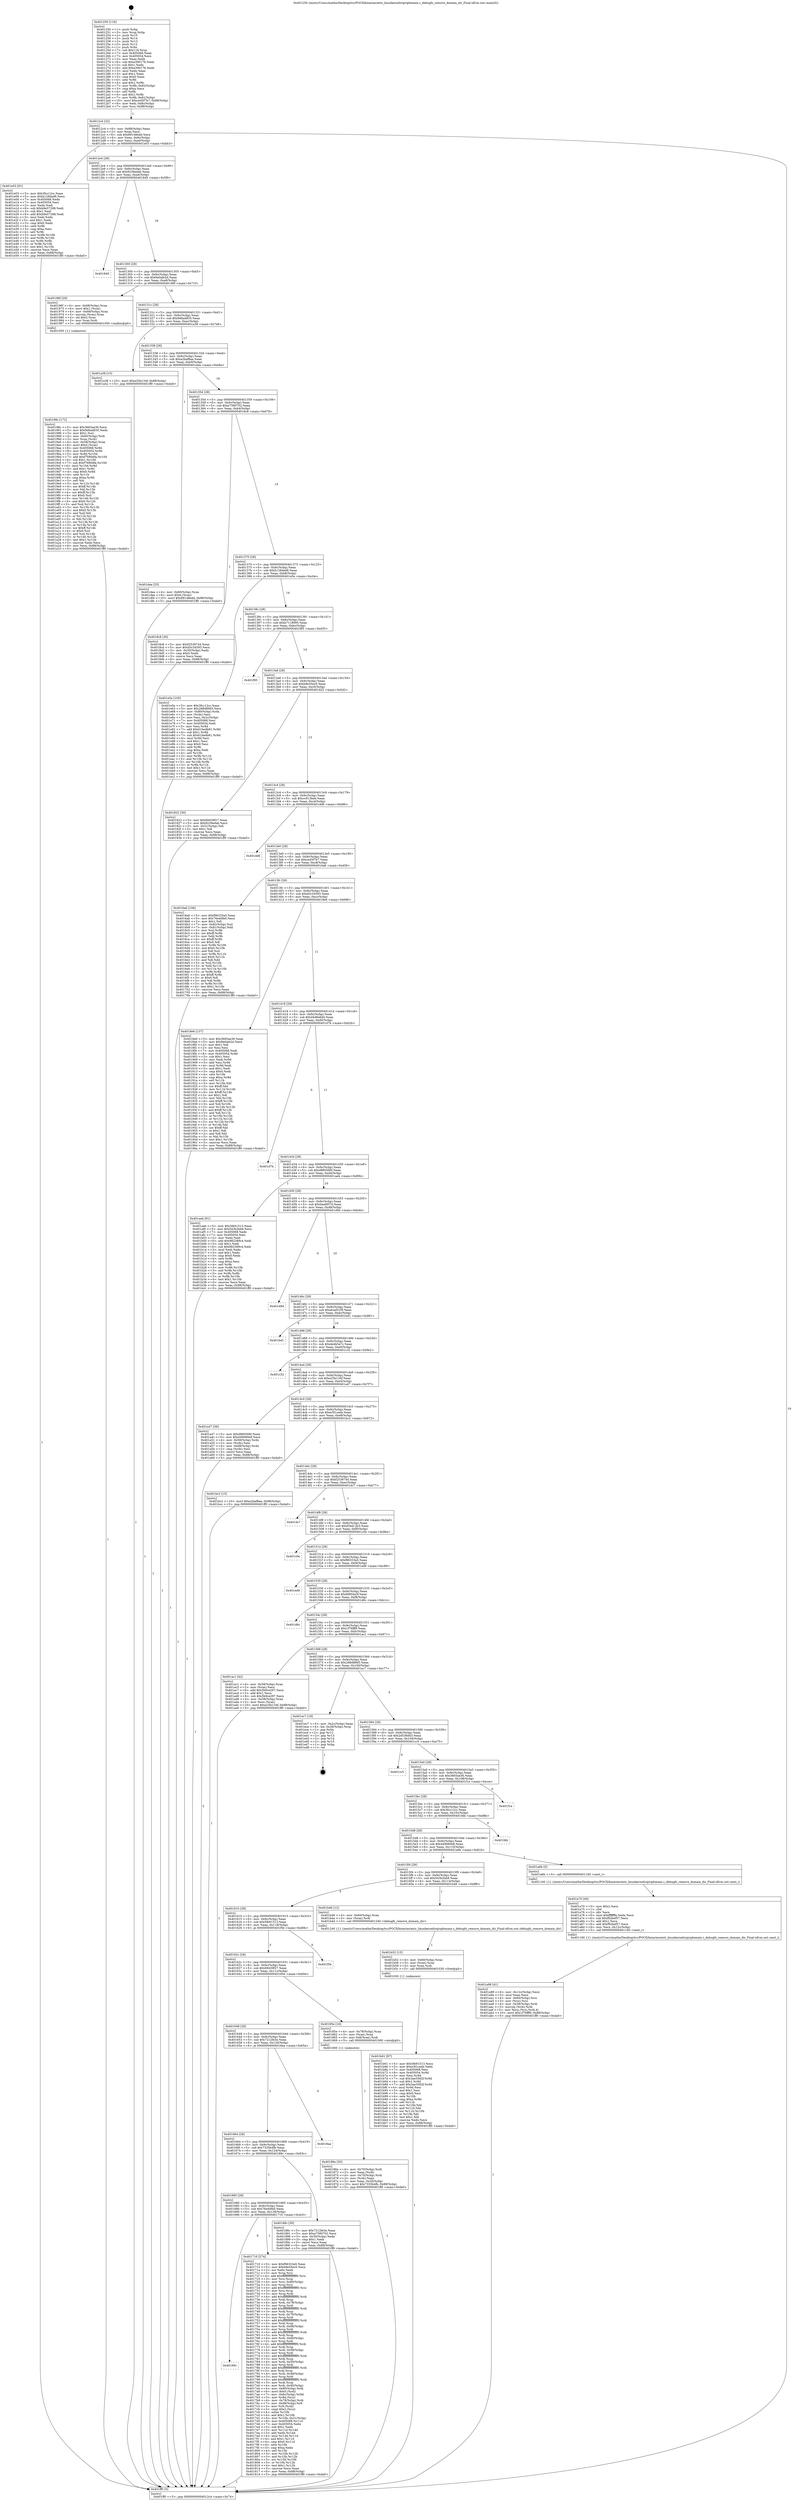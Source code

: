digraph "0x401250" {
  label = "0x401250 (/mnt/c/Users/mathe/Desktop/tcc/POCII/binaries/extr_linuxkernelirqirqdomain.c_debugfs_remove_domain_dir_Final-ollvm.out::main(0))"
  labelloc = "t"
  node[shape=record]

  Entry [label="",width=0.3,height=0.3,shape=circle,fillcolor=black,style=filled]
  "0x4012c4" [label="{
     0x4012c4 [32]\l
     | [instrs]\l
     &nbsp;&nbsp;0x4012c4 \<+6\>: mov -0x88(%rbp),%eax\l
     &nbsp;&nbsp;0x4012ca \<+2\>: mov %eax,%ecx\l
     &nbsp;&nbsp;0x4012cc \<+6\>: sub $0x89148edd,%ecx\l
     &nbsp;&nbsp;0x4012d2 \<+6\>: mov %eax,-0x9c(%rbp)\l
     &nbsp;&nbsp;0x4012d8 \<+6\>: mov %ecx,-0xa0(%rbp)\l
     &nbsp;&nbsp;0x4012de \<+6\>: je 0000000000401e03 \<main+0xbb3\>\l
  }"]
  "0x401e03" [label="{
     0x401e03 [91]\l
     | [instrs]\l
     &nbsp;&nbsp;0x401e03 \<+5\>: mov $0x3fcc12cc,%eax\l
     &nbsp;&nbsp;0x401e08 \<+5\>: mov $0xb128dad6,%ecx\l
     &nbsp;&nbsp;0x401e0d \<+7\>: mov 0x405068,%edx\l
     &nbsp;&nbsp;0x401e14 \<+7\>: mov 0x405054,%esi\l
     &nbsp;&nbsp;0x401e1b \<+2\>: mov %edx,%edi\l
     &nbsp;&nbsp;0x401e1d \<+6\>: sub $0xb9e57288,%edi\l
     &nbsp;&nbsp;0x401e23 \<+3\>: sub $0x1,%edi\l
     &nbsp;&nbsp;0x401e26 \<+6\>: add $0xb9e57288,%edi\l
     &nbsp;&nbsp;0x401e2c \<+3\>: imul %edi,%edx\l
     &nbsp;&nbsp;0x401e2f \<+3\>: and $0x1,%edx\l
     &nbsp;&nbsp;0x401e32 \<+3\>: cmp $0x0,%edx\l
     &nbsp;&nbsp;0x401e35 \<+4\>: sete %r8b\l
     &nbsp;&nbsp;0x401e39 \<+3\>: cmp $0xa,%esi\l
     &nbsp;&nbsp;0x401e3c \<+4\>: setl %r9b\l
     &nbsp;&nbsp;0x401e40 \<+3\>: mov %r8b,%r10b\l
     &nbsp;&nbsp;0x401e43 \<+3\>: and %r9b,%r10b\l
     &nbsp;&nbsp;0x401e46 \<+3\>: xor %r9b,%r8b\l
     &nbsp;&nbsp;0x401e49 \<+3\>: or %r8b,%r10b\l
     &nbsp;&nbsp;0x401e4c \<+4\>: test $0x1,%r10b\l
     &nbsp;&nbsp;0x401e50 \<+3\>: cmovne %ecx,%eax\l
     &nbsp;&nbsp;0x401e53 \<+6\>: mov %eax,-0x88(%rbp)\l
     &nbsp;&nbsp;0x401e59 \<+5\>: jmp 0000000000401ff0 \<main+0xda0\>\l
  }"]
  "0x4012e4" [label="{
     0x4012e4 [28]\l
     | [instrs]\l
     &nbsp;&nbsp;0x4012e4 \<+5\>: jmp 00000000004012e9 \<main+0x99\>\l
     &nbsp;&nbsp;0x4012e9 \<+6\>: mov -0x9c(%rbp),%eax\l
     &nbsp;&nbsp;0x4012ef \<+5\>: sub $0x9239edab,%eax\l
     &nbsp;&nbsp;0x4012f4 \<+6\>: mov %eax,-0xa4(%rbp)\l
     &nbsp;&nbsp;0x4012fa \<+6\>: je 0000000000401840 \<main+0x5f0\>\l
  }"]
  Exit [label="",width=0.3,height=0.3,shape=circle,fillcolor=black,style=filled,peripheries=2]
  "0x401840" [label="{
     0x401840\l
  }", style=dashed]
  "0x401300" [label="{
     0x401300 [28]\l
     | [instrs]\l
     &nbsp;&nbsp;0x401300 \<+5\>: jmp 0000000000401305 \<main+0xb5\>\l
     &nbsp;&nbsp;0x401305 \<+6\>: mov -0x9c(%rbp),%eax\l
     &nbsp;&nbsp;0x40130b \<+5\>: sub $0x9a0afe2d,%eax\l
     &nbsp;&nbsp;0x401310 \<+6\>: mov %eax,-0xa8(%rbp)\l
     &nbsp;&nbsp;0x401316 \<+6\>: je 000000000040196f \<main+0x71f\>\l
  }"]
  "0x401b61" [label="{
     0x401b61 [97]\l
     | [instrs]\l
     &nbsp;&nbsp;0x401b61 \<+5\>: mov $0x5fe91513,%ecx\l
     &nbsp;&nbsp;0x401b66 \<+5\>: mov $0xe3f1ceeb,%edx\l
     &nbsp;&nbsp;0x401b6b \<+7\>: mov 0x405068,%esi\l
     &nbsp;&nbsp;0x401b72 \<+8\>: mov 0x405054,%r8d\l
     &nbsp;&nbsp;0x401b7a \<+3\>: mov %esi,%r9d\l
     &nbsp;&nbsp;0x401b7d \<+7\>: sub $0x3ae3582f,%r9d\l
     &nbsp;&nbsp;0x401b84 \<+4\>: sub $0x1,%r9d\l
     &nbsp;&nbsp;0x401b88 \<+7\>: add $0x3ae3582f,%r9d\l
     &nbsp;&nbsp;0x401b8f \<+4\>: imul %r9d,%esi\l
     &nbsp;&nbsp;0x401b93 \<+3\>: and $0x1,%esi\l
     &nbsp;&nbsp;0x401b96 \<+3\>: cmp $0x0,%esi\l
     &nbsp;&nbsp;0x401b99 \<+4\>: sete %r10b\l
     &nbsp;&nbsp;0x401b9d \<+4\>: cmp $0xa,%r8d\l
     &nbsp;&nbsp;0x401ba1 \<+4\>: setl %r11b\l
     &nbsp;&nbsp;0x401ba5 \<+3\>: mov %r10b,%bl\l
     &nbsp;&nbsp;0x401ba8 \<+3\>: and %r11b,%bl\l
     &nbsp;&nbsp;0x401bab \<+3\>: xor %r11b,%r10b\l
     &nbsp;&nbsp;0x401bae \<+3\>: or %r10b,%bl\l
     &nbsp;&nbsp;0x401bb1 \<+3\>: test $0x1,%bl\l
     &nbsp;&nbsp;0x401bb4 \<+3\>: cmovne %edx,%ecx\l
     &nbsp;&nbsp;0x401bb7 \<+6\>: mov %ecx,-0x88(%rbp)\l
     &nbsp;&nbsp;0x401bbd \<+5\>: jmp 0000000000401ff0 \<main+0xda0\>\l
  }"]
  "0x40196f" [label="{
     0x40196f [29]\l
     | [instrs]\l
     &nbsp;&nbsp;0x40196f \<+4\>: mov -0x68(%rbp),%rax\l
     &nbsp;&nbsp;0x401973 \<+6\>: movl $0x1,(%rax)\l
     &nbsp;&nbsp;0x401979 \<+4\>: mov -0x68(%rbp),%rax\l
     &nbsp;&nbsp;0x40197d \<+3\>: movslq (%rax),%rax\l
     &nbsp;&nbsp;0x401980 \<+4\>: shl $0x2,%rax\l
     &nbsp;&nbsp;0x401984 \<+3\>: mov %rax,%rdi\l
     &nbsp;&nbsp;0x401987 \<+5\>: call 0000000000401050 \<malloc@plt\>\l
     | [calls]\l
     &nbsp;&nbsp;0x401050 \{1\} (unknown)\l
  }"]
  "0x40131c" [label="{
     0x40131c [28]\l
     | [instrs]\l
     &nbsp;&nbsp;0x40131c \<+5\>: jmp 0000000000401321 \<main+0xd1\>\l
     &nbsp;&nbsp;0x401321 \<+6\>: mov -0x9c(%rbp),%eax\l
     &nbsp;&nbsp;0x401327 \<+5\>: sub $0x9d6ad835,%eax\l
     &nbsp;&nbsp;0x40132c \<+6\>: mov %eax,-0xac(%rbp)\l
     &nbsp;&nbsp;0x401332 \<+6\>: je 0000000000401a38 \<main+0x7e8\>\l
  }"]
  "0x401b52" [label="{
     0x401b52 [15]\l
     | [instrs]\l
     &nbsp;&nbsp;0x401b52 \<+4\>: mov -0x60(%rbp),%rax\l
     &nbsp;&nbsp;0x401b56 \<+3\>: mov (%rax),%rax\l
     &nbsp;&nbsp;0x401b59 \<+3\>: mov %rax,%rdi\l
     &nbsp;&nbsp;0x401b5c \<+5\>: call 0000000000401030 \<free@plt\>\l
     | [calls]\l
     &nbsp;&nbsp;0x401030 \{1\} (unknown)\l
  }"]
  "0x401a38" [label="{
     0x401a38 [15]\l
     | [instrs]\l
     &nbsp;&nbsp;0x401a38 \<+10\>: movl $0xe25b134f,-0x88(%rbp)\l
     &nbsp;&nbsp;0x401a42 \<+5\>: jmp 0000000000401ff0 \<main+0xda0\>\l
  }"]
  "0x401338" [label="{
     0x401338 [28]\l
     | [instrs]\l
     &nbsp;&nbsp;0x401338 \<+5\>: jmp 000000000040133d \<main+0xed\>\l
     &nbsp;&nbsp;0x40133d \<+6\>: mov -0x9c(%rbp),%eax\l
     &nbsp;&nbsp;0x401343 \<+5\>: sub $0xa2baf8aa,%eax\l
     &nbsp;&nbsp;0x401348 \<+6\>: mov %eax,-0xb0(%rbp)\l
     &nbsp;&nbsp;0x40134e \<+6\>: je 0000000000401dea \<main+0xb9a\>\l
  }"]
  "0x401a98" [label="{
     0x401a98 [41]\l
     | [instrs]\l
     &nbsp;&nbsp;0x401a98 \<+6\>: mov -0x12c(%rbp),%ecx\l
     &nbsp;&nbsp;0x401a9e \<+3\>: imul %eax,%ecx\l
     &nbsp;&nbsp;0x401aa1 \<+4\>: mov -0x60(%rbp),%rsi\l
     &nbsp;&nbsp;0x401aa5 \<+3\>: mov (%rsi),%rsi\l
     &nbsp;&nbsp;0x401aa8 \<+4\>: mov -0x58(%rbp),%rdi\l
     &nbsp;&nbsp;0x401aac \<+3\>: movslq (%rdi),%rdi\l
     &nbsp;&nbsp;0x401aaf \<+3\>: mov %ecx,(%rsi,%rdi,4)\l
     &nbsp;&nbsp;0x401ab2 \<+10\>: movl $0x1f76fff9,-0x88(%rbp)\l
     &nbsp;&nbsp;0x401abc \<+5\>: jmp 0000000000401ff0 \<main+0xda0\>\l
  }"]
  "0x401dea" [label="{
     0x401dea [25]\l
     | [instrs]\l
     &nbsp;&nbsp;0x401dea \<+4\>: mov -0x80(%rbp),%rax\l
     &nbsp;&nbsp;0x401dee \<+6\>: movl $0x0,(%rax)\l
     &nbsp;&nbsp;0x401df4 \<+10\>: movl $0x89148edd,-0x88(%rbp)\l
     &nbsp;&nbsp;0x401dfe \<+5\>: jmp 0000000000401ff0 \<main+0xda0\>\l
  }"]
  "0x401354" [label="{
     0x401354 [28]\l
     | [instrs]\l
     &nbsp;&nbsp;0x401354 \<+5\>: jmp 0000000000401359 \<main+0x109\>\l
     &nbsp;&nbsp;0x401359 \<+6\>: mov -0x9c(%rbp),%eax\l
     &nbsp;&nbsp;0x40135f \<+5\>: sub $0xa7580702,%eax\l
     &nbsp;&nbsp;0x401364 \<+6\>: mov %eax,-0xb4(%rbp)\l
     &nbsp;&nbsp;0x40136a \<+6\>: je 00000000004018c8 \<main+0x678\>\l
  }"]
  "0x401a70" [label="{
     0x401a70 [40]\l
     | [instrs]\l
     &nbsp;&nbsp;0x401a70 \<+5\>: mov $0x2,%ecx\l
     &nbsp;&nbsp;0x401a75 \<+1\>: cltd\l
     &nbsp;&nbsp;0x401a76 \<+2\>: idiv %ecx\l
     &nbsp;&nbsp;0x401a78 \<+6\>: imul $0xfffffffe,%edx,%ecx\l
     &nbsp;&nbsp;0x401a7e \<+6\>: sub $0xf92bef57,%ecx\l
     &nbsp;&nbsp;0x401a84 \<+3\>: add $0x1,%ecx\l
     &nbsp;&nbsp;0x401a87 \<+6\>: add $0xf92bef57,%ecx\l
     &nbsp;&nbsp;0x401a8d \<+6\>: mov %ecx,-0x12c(%rbp)\l
     &nbsp;&nbsp;0x401a93 \<+5\>: call 0000000000401160 \<next_i\>\l
     | [calls]\l
     &nbsp;&nbsp;0x401160 \{1\} (/mnt/c/Users/mathe/Desktop/tcc/POCII/binaries/extr_linuxkernelirqirqdomain.c_debugfs_remove_domain_dir_Final-ollvm.out::next_i)\l
  }"]
  "0x4018c8" [label="{
     0x4018c8 [30]\l
     | [instrs]\l
     &nbsp;&nbsp;0x4018c8 \<+5\>: mov $0xf2539744,%eax\l
     &nbsp;&nbsp;0x4018cd \<+5\>: mov $0xd3c34593,%ecx\l
     &nbsp;&nbsp;0x4018d2 \<+3\>: mov -0x30(%rbp),%edx\l
     &nbsp;&nbsp;0x4018d5 \<+3\>: cmp $0x0,%edx\l
     &nbsp;&nbsp;0x4018d8 \<+3\>: cmove %ecx,%eax\l
     &nbsp;&nbsp;0x4018db \<+6\>: mov %eax,-0x88(%rbp)\l
     &nbsp;&nbsp;0x4018e1 \<+5\>: jmp 0000000000401ff0 \<main+0xda0\>\l
  }"]
  "0x401370" [label="{
     0x401370 [28]\l
     | [instrs]\l
     &nbsp;&nbsp;0x401370 \<+5\>: jmp 0000000000401375 \<main+0x125\>\l
     &nbsp;&nbsp;0x401375 \<+6\>: mov -0x9c(%rbp),%eax\l
     &nbsp;&nbsp;0x40137b \<+5\>: sub $0xb128dad6,%eax\l
     &nbsp;&nbsp;0x401380 \<+6\>: mov %eax,-0xb8(%rbp)\l
     &nbsp;&nbsp;0x401386 \<+6\>: je 0000000000401e5e \<main+0xc0e\>\l
  }"]
  "0x40198c" [label="{
     0x40198c [172]\l
     | [instrs]\l
     &nbsp;&nbsp;0x40198c \<+5\>: mov $0x3665ae36,%ecx\l
     &nbsp;&nbsp;0x401991 \<+5\>: mov $0x9d6ad835,%edx\l
     &nbsp;&nbsp;0x401996 \<+3\>: mov $0x1,%sil\l
     &nbsp;&nbsp;0x401999 \<+4\>: mov -0x60(%rbp),%rdi\l
     &nbsp;&nbsp;0x40199d \<+3\>: mov %rax,(%rdi)\l
     &nbsp;&nbsp;0x4019a0 \<+4\>: mov -0x58(%rbp),%rax\l
     &nbsp;&nbsp;0x4019a4 \<+6\>: movl $0x0,(%rax)\l
     &nbsp;&nbsp;0x4019aa \<+8\>: mov 0x405068,%r8d\l
     &nbsp;&nbsp;0x4019b2 \<+8\>: mov 0x405054,%r9d\l
     &nbsp;&nbsp;0x4019ba \<+3\>: mov %r8d,%r10d\l
     &nbsp;&nbsp;0x4019bd \<+7\>: add $0xf7680dfa,%r10d\l
     &nbsp;&nbsp;0x4019c4 \<+4\>: sub $0x1,%r10d\l
     &nbsp;&nbsp;0x4019c8 \<+7\>: sub $0xf7680dfa,%r10d\l
     &nbsp;&nbsp;0x4019cf \<+4\>: imul %r10d,%r8d\l
     &nbsp;&nbsp;0x4019d3 \<+4\>: and $0x1,%r8d\l
     &nbsp;&nbsp;0x4019d7 \<+4\>: cmp $0x0,%r8d\l
     &nbsp;&nbsp;0x4019db \<+4\>: sete %r11b\l
     &nbsp;&nbsp;0x4019df \<+4\>: cmp $0xa,%r9d\l
     &nbsp;&nbsp;0x4019e3 \<+3\>: setl %bl\l
     &nbsp;&nbsp;0x4019e6 \<+3\>: mov %r11b,%r14b\l
     &nbsp;&nbsp;0x4019e9 \<+4\>: xor $0xff,%r14b\l
     &nbsp;&nbsp;0x4019ed \<+3\>: mov %bl,%r15b\l
     &nbsp;&nbsp;0x4019f0 \<+4\>: xor $0xff,%r15b\l
     &nbsp;&nbsp;0x4019f4 \<+4\>: xor $0x0,%sil\l
     &nbsp;&nbsp;0x4019f8 \<+3\>: mov %r14b,%r12b\l
     &nbsp;&nbsp;0x4019fb \<+4\>: and $0x0,%r12b\l
     &nbsp;&nbsp;0x4019ff \<+3\>: and %sil,%r11b\l
     &nbsp;&nbsp;0x401a02 \<+3\>: mov %r15b,%r13b\l
     &nbsp;&nbsp;0x401a05 \<+4\>: and $0x0,%r13b\l
     &nbsp;&nbsp;0x401a09 \<+3\>: and %sil,%bl\l
     &nbsp;&nbsp;0x401a0c \<+3\>: or %r11b,%r12b\l
     &nbsp;&nbsp;0x401a0f \<+3\>: or %bl,%r13b\l
     &nbsp;&nbsp;0x401a12 \<+3\>: xor %r13b,%r12b\l
     &nbsp;&nbsp;0x401a15 \<+3\>: or %r15b,%r14b\l
     &nbsp;&nbsp;0x401a18 \<+4\>: xor $0xff,%r14b\l
     &nbsp;&nbsp;0x401a1c \<+4\>: or $0x0,%sil\l
     &nbsp;&nbsp;0x401a20 \<+3\>: and %sil,%r14b\l
     &nbsp;&nbsp;0x401a23 \<+3\>: or %r14b,%r12b\l
     &nbsp;&nbsp;0x401a26 \<+4\>: test $0x1,%r12b\l
     &nbsp;&nbsp;0x401a2a \<+3\>: cmovne %edx,%ecx\l
     &nbsp;&nbsp;0x401a2d \<+6\>: mov %ecx,-0x88(%rbp)\l
     &nbsp;&nbsp;0x401a33 \<+5\>: jmp 0000000000401ff0 \<main+0xda0\>\l
  }"]
  "0x401e5e" [label="{
     0x401e5e [105]\l
     | [instrs]\l
     &nbsp;&nbsp;0x401e5e \<+5\>: mov $0x3fcc12cc,%eax\l
     &nbsp;&nbsp;0x401e63 \<+5\>: mov $0x288d8665,%ecx\l
     &nbsp;&nbsp;0x401e68 \<+4\>: mov -0x80(%rbp),%rdx\l
     &nbsp;&nbsp;0x401e6c \<+2\>: mov (%rdx),%esi\l
     &nbsp;&nbsp;0x401e6e \<+3\>: mov %esi,-0x2c(%rbp)\l
     &nbsp;&nbsp;0x401e71 \<+7\>: mov 0x405068,%esi\l
     &nbsp;&nbsp;0x401e78 \<+7\>: mov 0x405054,%edi\l
     &nbsp;&nbsp;0x401e7f \<+3\>: mov %esi,%r8d\l
     &nbsp;&nbsp;0x401e82 \<+7\>: add $0x61bedb81,%r8d\l
     &nbsp;&nbsp;0x401e89 \<+4\>: sub $0x1,%r8d\l
     &nbsp;&nbsp;0x401e8d \<+7\>: sub $0x61bedb81,%r8d\l
     &nbsp;&nbsp;0x401e94 \<+4\>: imul %r8d,%esi\l
     &nbsp;&nbsp;0x401e98 \<+3\>: and $0x1,%esi\l
     &nbsp;&nbsp;0x401e9b \<+3\>: cmp $0x0,%esi\l
     &nbsp;&nbsp;0x401e9e \<+4\>: sete %r9b\l
     &nbsp;&nbsp;0x401ea2 \<+3\>: cmp $0xa,%edi\l
     &nbsp;&nbsp;0x401ea5 \<+4\>: setl %r10b\l
     &nbsp;&nbsp;0x401ea9 \<+3\>: mov %r9b,%r11b\l
     &nbsp;&nbsp;0x401eac \<+3\>: and %r10b,%r11b\l
     &nbsp;&nbsp;0x401eaf \<+3\>: xor %r10b,%r9b\l
     &nbsp;&nbsp;0x401eb2 \<+3\>: or %r9b,%r11b\l
     &nbsp;&nbsp;0x401eb5 \<+4\>: test $0x1,%r11b\l
     &nbsp;&nbsp;0x401eb9 \<+3\>: cmovne %ecx,%eax\l
     &nbsp;&nbsp;0x401ebc \<+6\>: mov %eax,-0x88(%rbp)\l
     &nbsp;&nbsp;0x401ec2 \<+5\>: jmp 0000000000401ff0 \<main+0xda0\>\l
  }"]
  "0x40138c" [label="{
     0x40138c [28]\l
     | [instrs]\l
     &nbsp;&nbsp;0x40138c \<+5\>: jmp 0000000000401391 \<main+0x141\>\l
     &nbsp;&nbsp;0x401391 \<+6\>: mov -0x9c(%rbp),%eax\l
     &nbsp;&nbsp;0x401397 \<+5\>: sub $0xb7118095,%eax\l
     &nbsp;&nbsp;0x40139c \<+6\>: mov %eax,-0xbc(%rbp)\l
     &nbsp;&nbsp;0x4013a2 \<+6\>: je 0000000000401f85 \<main+0xd35\>\l
  }"]
  "0x40186e" [label="{
     0x40186e [30]\l
     | [instrs]\l
     &nbsp;&nbsp;0x40186e \<+4\>: mov -0x70(%rbp),%rdi\l
     &nbsp;&nbsp;0x401872 \<+2\>: mov %eax,(%rdi)\l
     &nbsp;&nbsp;0x401874 \<+4\>: mov -0x70(%rbp),%rdi\l
     &nbsp;&nbsp;0x401878 \<+2\>: mov (%rdi),%eax\l
     &nbsp;&nbsp;0x40187a \<+3\>: mov %eax,-0x30(%rbp)\l
     &nbsp;&nbsp;0x40187d \<+10\>: movl $0x7335b4fb,-0x88(%rbp)\l
     &nbsp;&nbsp;0x401887 \<+5\>: jmp 0000000000401ff0 \<main+0xda0\>\l
  }"]
  "0x401f85" [label="{
     0x401f85\l
  }", style=dashed]
  "0x4013a8" [label="{
     0x4013a8 [28]\l
     | [instrs]\l
     &nbsp;&nbsp;0x4013a8 \<+5\>: jmp 00000000004013ad \<main+0x15d\>\l
     &nbsp;&nbsp;0x4013ad \<+6\>: mov -0x9c(%rbp),%eax\l
     &nbsp;&nbsp;0x4013b3 \<+5\>: sub $0xb9e55ec0,%eax\l
     &nbsp;&nbsp;0x4013b8 \<+6\>: mov %eax,-0xc0(%rbp)\l
     &nbsp;&nbsp;0x4013be \<+6\>: je 0000000000401822 \<main+0x5d2\>\l
  }"]
  "0x40169c" [label="{
     0x40169c\l
  }", style=dashed]
  "0x401822" [label="{
     0x401822 [30]\l
     | [instrs]\l
     &nbsp;&nbsp;0x401822 \<+5\>: mov $0x69439f27,%eax\l
     &nbsp;&nbsp;0x401827 \<+5\>: mov $0x9239edab,%ecx\l
     &nbsp;&nbsp;0x40182c \<+3\>: mov -0x31(%rbp),%dl\l
     &nbsp;&nbsp;0x40182f \<+3\>: test $0x1,%dl\l
     &nbsp;&nbsp;0x401832 \<+3\>: cmovne %ecx,%eax\l
     &nbsp;&nbsp;0x401835 \<+6\>: mov %eax,-0x88(%rbp)\l
     &nbsp;&nbsp;0x40183b \<+5\>: jmp 0000000000401ff0 \<main+0xda0\>\l
  }"]
  "0x4013c4" [label="{
     0x4013c4 [28]\l
     | [instrs]\l
     &nbsp;&nbsp;0x4013c4 \<+5\>: jmp 00000000004013c9 \<main+0x179\>\l
     &nbsp;&nbsp;0x4013c9 \<+6\>: mov -0x9c(%rbp),%eax\l
     &nbsp;&nbsp;0x4013cf \<+5\>: sub $0xcc913beb,%eax\l
     &nbsp;&nbsp;0x4013d4 \<+6\>: mov %eax,-0xc4(%rbp)\l
     &nbsp;&nbsp;0x4013da \<+6\>: je 0000000000401dd6 \<main+0xb86\>\l
  }"]
  "0x401710" [label="{
     0x401710 [274]\l
     | [instrs]\l
     &nbsp;&nbsp;0x401710 \<+5\>: mov $0xf96333a5,%eax\l
     &nbsp;&nbsp;0x401715 \<+5\>: mov $0xb9e55ec0,%ecx\l
     &nbsp;&nbsp;0x40171a \<+2\>: xor %edx,%edx\l
     &nbsp;&nbsp;0x40171c \<+3\>: mov %rsp,%rsi\l
     &nbsp;&nbsp;0x40171f \<+4\>: add $0xfffffffffffffff0,%rsi\l
     &nbsp;&nbsp;0x401723 \<+3\>: mov %rsi,%rsp\l
     &nbsp;&nbsp;0x401726 \<+4\>: mov %rsi,-0x80(%rbp)\l
     &nbsp;&nbsp;0x40172a \<+3\>: mov %rsp,%rsi\l
     &nbsp;&nbsp;0x40172d \<+4\>: add $0xfffffffffffffff0,%rsi\l
     &nbsp;&nbsp;0x401731 \<+3\>: mov %rsi,%rsp\l
     &nbsp;&nbsp;0x401734 \<+3\>: mov %rsp,%rdi\l
     &nbsp;&nbsp;0x401737 \<+4\>: add $0xfffffffffffffff0,%rdi\l
     &nbsp;&nbsp;0x40173b \<+3\>: mov %rdi,%rsp\l
     &nbsp;&nbsp;0x40173e \<+4\>: mov %rdi,-0x78(%rbp)\l
     &nbsp;&nbsp;0x401742 \<+3\>: mov %rsp,%rdi\l
     &nbsp;&nbsp;0x401745 \<+4\>: add $0xfffffffffffffff0,%rdi\l
     &nbsp;&nbsp;0x401749 \<+3\>: mov %rdi,%rsp\l
     &nbsp;&nbsp;0x40174c \<+4\>: mov %rdi,-0x70(%rbp)\l
     &nbsp;&nbsp;0x401750 \<+3\>: mov %rsp,%rdi\l
     &nbsp;&nbsp;0x401753 \<+4\>: add $0xfffffffffffffff0,%rdi\l
     &nbsp;&nbsp;0x401757 \<+3\>: mov %rdi,%rsp\l
     &nbsp;&nbsp;0x40175a \<+4\>: mov %rdi,-0x68(%rbp)\l
     &nbsp;&nbsp;0x40175e \<+3\>: mov %rsp,%rdi\l
     &nbsp;&nbsp;0x401761 \<+4\>: add $0xfffffffffffffff0,%rdi\l
     &nbsp;&nbsp;0x401765 \<+3\>: mov %rdi,%rsp\l
     &nbsp;&nbsp;0x401768 \<+4\>: mov %rdi,-0x60(%rbp)\l
     &nbsp;&nbsp;0x40176c \<+3\>: mov %rsp,%rdi\l
     &nbsp;&nbsp;0x40176f \<+4\>: add $0xfffffffffffffff0,%rdi\l
     &nbsp;&nbsp;0x401773 \<+3\>: mov %rdi,%rsp\l
     &nbsp;&nbsp;0x401776 \<+4\>: mov %rdi,-0x58(%rbp)\l
     &nbsp;&nbsp;0x40177a \<+3\>: mov %rsp,%rdi\l
     &nbsp;&nbsp;0x40177d \<+4\>: add $0xfffffffffffffff0,%rdi\l
     &nbsp;&nbsp;0x401781 \<+3\>: mov %rdi,%rsp\l
     &nbsp;&nbsp;0x401784 \<+4\>: mov %rdi,-0x50(%rbp)\l
     &nbsp;&nbsp;0x401788 \<+3\>: mov %rsp,%rdi\l
     &nbsp;&nbsp;0x40178b \<+4\>: add $0xfffffffffffffff0,%rdi\l
     &nbsp;&nbsp;0x40178f \<+3\>: mov %rdi,%rsp\l
     &nbsp;&nbsp;0x401792 \<+4\>: mov %rdi,-0x48(%rbp)\l
     &nbsp;&nbsp;0x401796 \<+3\>: mov %rsp,%rdi\l
     &nbsp;&nbsp;0x401799 \<+4\>: add $0xfffffffffffffff0,%rdi\l
     &nbsp;&nbsp;0x40179d \<+3\>: mov %rdi,%rsp\l
     &nbsp;&nbsp;0x4017a0 \<+4\>: mov %rdi,-0x40(%rbp)\l
     &nbsp;&nbsp;0x4017a4 \<+4\>: mov -0x80(%rbp),%rdi\l
     &nbsp;&nbsp;0x4017a8 \<+6\>: movl $0x0,(%rdi)\l
     &nbsp;&nbsp;0x4017ae \<+7\>: mov -0x8c(%rbp),%r8d\l
     &nbsp;&nbsp;0x4017b5 \<+3\>: mov %r8d,(%rsi)\l
     &nbsp;&nbsp;0x4017b8 \<+4\>: mov -0x78(%rbp),%rdi\l
     &nbsp;&nbsp;0x4017bc \<+7\>: mov -0x98(%rbp),%r9\l
     &nbsp;&nbsp;0x4017c3 \<+3\>: mov %r9,(%rdi)\l
     &nbsp;&nbsp;0x4017c6 \<+3\>: cmpl $0x2,(%rsi)\l
     &nbsp;&nbsp;0x4017c9 \<+4\>: setne %r10b\l
     &nbsp;&nbsp;0x4017cd \<+4\>: and $0x1,%r10b\l
     &nbsp;&nbsp;0x4017d1 \<+4\>: mov %r10b,-0x31(%rbp)\l
     &nbsp;&nbsp;0x4017d5 \<+8\>: mov 0x405068,%r11d\l
     &nbsp;&nbsp;0x4017dd \<+7\>: mov 0x405054,%ebx\l
     &nbsp;&nbsp;0x4017e4 \<+3\>: sub $0x1,%edx\l
     &nbsp;&nbsp;0x4017e7 \<+3\>: mov %r11d,%r14d\l
     &nbsp;&nbsp;0x4017ea \<+3\>: add %edx,%r14d\l
     &nbsp;&nbsp;0x4017ed \<+4\>: imul %r14d,%r11d\l
     &nbsp;&nbsp;0x4017f1 \<+4\>: and $0x1,%r11d\l
     &nbsp;&nbsp;0x4017f5 \<+4\>: cmp $0x0,%r11d\l
     &nbsp;&nbsp;0x4017f9 \<+4\>: sete %r10b\l
     &nbsp;&nbsp;0x4017fd \<+3\>: cmp $0xa,%ebx\l
     &nbsp;&nbsp;0x401800 \<+4\>: setl %r15b\l
     &nbsp;&nbsp;0x401804 \<+3\>: mov %r10b,%r12b\l
     &nbsp;&nbsp;0x401807 \<+3\>: and %r15b,%r12b\l
     &nbsp;&nbsp;0x40180a \<+3\>: xor %r15b,%r10b\l
     &nbsp;&nbsp;0x40180d \<+3\>: or %r10b,%r12b\l
     &nbsp;&nbsp;0x401810 \<+4\>: test $0x1,%r12b\l
     &nbsp;&nbsp;0x401814 \<+3\>: cmovne %ecx,%eax\l
     &nbsp;&nbsp;0x401817 \<+6\>: mov %eax,-0x88(%rbp)\l
     &nbsp;&nbsp;0x40181d \<+5\>: jmp 0000000000401ff0 \<main+0xda0\>\l
  }"]
  "0x401dd6" [label="{
     0x401dd6\l
  }", style=dashed]
  "0x4013e0" [label="{
     0x4013e0 [28]\l
     | [instrs]\l
     &nbsp;&nbsp;0x4013e0 \<+5\>: jmp 00000000004013e5 \<main+0x195\>\l
     &nbsp;&nbsp;0x4013e5 \<+6\>: mov -0x9c(%rbp),%eax\l
     &nbsp;&nbsp;0x4013eb \<+5\>: sub $0xce45f7b7,%eax\l
     &nbsp;&nbsp;0x4013f0 \<+6\>: mov %eax,-0xc8(%rbp)\l
     &nbsp;&nbsp;0x4013f6 \<+6\>: je 00000000004016a6 \<main+0x456\>\l
  }"]
  "0x401680" [label="{
     0x401680 [28]\l
     | [instrs]\l
     &nbsp;&nbsp;0x401680 \<+5\>: jmp 0000000000401685 \<main+0x435\>\l
     &nbsp;&nbsp;0x401685 \<+6\>: mov -0x9c(%rbp),%eax\l
     &nbsp;&nbsp;0x40168b \<+5\>: sub $0x76e40fe0,%eax\l
     &nbsp;&nbsp;0x401690 \<+6\>: mov %eax,-0x128(%rbp)\l
     &nbsp;&nbsp;0x401696 \<+6\>: je 0000000000401710 \<main+0x4c0\>\l
  }"]
  "0x4016a6" [label="{
     0x4016a6 [106]\l
     | [instrs]\l
     &nbsp;&nbsp;0x4016a6 \<+5\>: mov $0xf96333a5,%eax\l
     &nbsp;&nbsp;0x4016ab \<+5\>: mov $0x76e40fe0,%ecx\l
     &nbsp;&nbsp;0x4016b0 \<+2\>: mov $0x1,%dl\l
     &nbsp;&nbsp;0x4016b2 \<+7\>: mov -0x82(%rbp),%sil\l
     &nbsp;&nbsp;0x4016b9 \<+7\>: mov -0x81(%rbp),%dil\l
     &nbsp;&nbsp;0x4016c0 \<+3\>: mov %sil,%r8b\l
     &nbsp;&nbsp;0x4016c3 \<+4\>: xor $0xff,%r8b\l
     &nbsp;&nbsp;0x4016c7 \<+3\>: mov %dil,%r9b\l
     &nbsp;&nbsp;0x4016ca \<+4\>: xor $0xff,%r9b\l
     &nbsp;&nbsp;0x4016ce \<+3\>: xor $0x0,%dl\l
     &nbsp;&nbsp;0x4016d1 \<+3\>: mov %r8b,%r10b\l
     &nbsp;&nbsp;0x4016d4 \<+4\>: and $0x0,%r10b\l
     &nbsp;&nbsp;0x4016d8 \<+3\>: and %dl,%sil\l
     &nbsp;&nbsp;0x4016db \<+3\>: mov %r9b,%r11b\l
     &nbsp;&nbsp;0x4016de \<+4\>: and $0x0,%r11b\l
     &nbsp;&nbsp;0x4016e2 \<+3\>: and %dl,%dil\l
     &nbsp;&nbsp;0x4016e5 \<+3\>: or %sil,%r10b\l
     &nbsp;&nbsp;0x4016e8 \<+3\>: or %dil,%r11b\l
     &nbsp;&nbsp;0x4016eb \<+3\>: xor %r11b,%r10b\l
     &nbsp;&nbsp;0x4016ee \<+3\>: or %r9b,%r8b\l
     &nbsp;&nbsp;0x4016f1 \<+4\>: xor $0xff,%r8b\l
     &nbsp;&nbsp;0x4016f5 \<+3\>: or $0x0,%dl\l
     &nbsp;&nbsp;0x4016f8 \<+3\>: and %dl,%r8b\l
     &nbsp;&nbsp;0x4016fb \<+3\>: or %r8b,%r10b\l
     &nbsp;&nbsp;0x4016fe \<+4\>: test $0x1,%r10b\l
     &nbsp;&nbsp;0x401702 \<+3\>: cmovne %ecx,%eax\l
     &nbsp;&nbsp;0x401705 \<+6\>: mov %eax,-0x88(%rbp)\l
     &nbsp;&nbsp;0x40170b \<+5\>: jmp 0000000000401ff0 \<main+0xda0\>\l
  }"]
  "0x4013fc" [label="{
     0x4013fc [28]\l
     | [instrs]\l
     &nbsp;&nbsp;0x4013fc \<+5\>: jmp 0000000000401401 \<main+0x1b1\>\l
     &nbsp;&nbsp;0x401401 \<+6\>: mov -0x9c(%rbp),%eax\l
     &nbsp;&nbsp;0x401407 \<+5\>: sub $0xd3c34593,%eax\l
     &nbsp;&nbsp;0x40140c \<+6\>: mov %eax,-0xcc(%rbp)\l
     &nbsp;&nbsp;0x401412 \<+6\>: je 00000000004018e6 \<main+0x696\>\l
  }"]
  "0x401ff0" [label="{
     0x401ff0 [5]\l
     | [instrs]\l
     &nbsp;&nbsp;0x401ff0 \<+5\>: jmp 00000000004012c4 \<main+0x74\>\l
  }"]
  "0x401250" [label="{
     0x401250 [116]\l
     | [instrs]\l
     &nbsp;&nbsp;0x401250 \<+1\>: push %rbp\l
     &nbsp;&nbsp;0x401251 \<+3\>: mov %rsp,%rbp\l
     &nbsp;&nbsp;0x401254 \<+2\>: push %r15\l
     &nbsp;&nbsp;0x401256 \<+2\>: push %r14\l
     &nbsp;&nbsp;0x401258 \<+2\>: push %r13\l
     &nbsp;&nbsp;0x40125a \<+2\>: push %r12\l
     &nbsp;&nbsp;0x40125c \<+1\>: push %rbx\l
     &nbsp;&nbsp;0x40125d \<+7\>: sub $0x118,%rsp\l
     &nbsp;&nbsp;0x401264 \<+7\>: mov 0x405068,%eax\l
     &nbsp;&nbsp;0x40126b \<+7\>: mov 0x405054,%ecx\l
     &nbsp;&nbsp;0x401272 \<+2\>: mov %eax,%edx\l
     &nbsp;&nbsp;0x401274 \<+6\>: sub $0xe390176,%edx\l
     &nbsp;&nbsp;0x40127a \<+3\>: sub $0x1,%edx\l
     &nbsp;&nbsp;0x40127d \<+6\>: add $0xe390176,%edx\l
     &nbsp;&nbsp;0x401283 \<+3\>: imul %edx,%eax\l
     &nbsp;&nbsp;0x401286 \<+3\>: and $0x1,%eax\l
     &nbsp;&nbsp;0x401289 \<+3\>: cmp $0x0,%eax\l
     &nbsp;&nbsp;0x40128c \<+4\>: sete %r8b\l
     &nbsp;&nbsp;0x401290 \<+4\>: and $0x1,%r8b\l
     &nbsp;&nbsp;0x401294 \<+7\>: mov %r8b,-0x82(%rbp)\l
     &nbsp;&nbsp;0x40129b \<+3\>: cmp $0xa,%ecx\l
     &nbsp;&nbsp;0x40129e \<+4\>: setl %r8b\l
     &nbsp;&nbsp;0x4012a2 \<+4\>: and $0x1,%r8b\l
     &nbsp;&nbsp;0x4012a6 \<+7\>: mov %r8b,-0x81(%rbp)\l
     &nbsp;&nbsp;0x4012ad \<+10\>: movl $0xce45f7b7,-0x88(%rbp)\l
     &nbsp;&nbsp;0x4012b7 \<+6\>: mov %edi,-0x8c(%rbp)\l
     &nbsp;&nbsp;0x4012bd \<+7\>: mov %rsi,-0x98(%rbp)\l
  }"]
  "0x40188c" [label="{
     0x40188c [30]\l
     | [instrs]\l
     &nbsp;&nbsp;0x40188c \<+5\>: mov $0x7212fe3e,%eax\l
     &nbsp;&nbsp;0x401891 \<+5\>: mov $0xa7580702,%ecx\l
     &nbsp;&nbsp;0x401896 \<+3\>: mov -0x30(%rbp),%edx\l
     &nbsp;&nbsp;0x401899 \<+3\>: cmp $0x1,%edx\l
     &nbsp;&nbsp;0x40189c \<+3\>: cmovl %ecx,%eax\l
     &nbsp;&nbsp;0x40189f \<+6\>: mov %eax,-0x88(%rbp)\l
     &nbsp;&nbsp;0x4018a5 \<+5\>: jmp 0000000000401ff0 \<main+0xda0\>\l
  }"]
  "0x4018e6" [label="{
     0x4018e6 [137]\l
     | [instrs]\l
     &nbsp;&nbsp;0x4018e6 \<+5\>: mov $0x3665ae36,%eax\l
     &nbsp;&nbsp;0x4018eb \<+5\>: mov $0x9a0afe2d,%ecx\l
     &nbsp;&nbsp;0x4018f0 \<+2\>: mov $0x1,%dl\l
     &nbsp;&nbsp;0x4018f2 \<+2\>: xor %esi,%esi\l
     &nbsp;&nbsp;0x4018f4 \<+7\>: mov 0x405068,%edi\l
     &nbsp;&nbsp;0x4018fb \<+8\>: mov 0x405054,%r8d\l
     &nbsp;&nbsp;0x401903 \<+3\>: sub $0x1,%esi\l
     &nbsp;&nbsp;0x401906 \<+3\>: mov %edi,%r9d\l
     &nbsp;&nbsp;0x401909 \<+3\>: add %esi,%r9d\l
     &nbsp;&nbsp;0x40190c \<+4\>: imul %r9d,%edi\l
     &nbsp;&nbsp;0x401910 \<+3\>: and $0x1,%edi\l
     &nbsp;&nbsp;0x401913 \<+3\>: cmp $0x0,%edi\l
     &nbsp;&nbsp;0x401916 \<+4\>: sete %r10b\l
     &nbsp;&nbsp;0x40191a \<+4\>: cmp $0xa,%r8d\l
     &nbsp;&nbsp;0x40191e \<+4\>: setl %r11b\l
     &nbsp;&nbsp;0x401922 \<+3\>: mov %r10b,%bl\l
     &nbsp;&nbsp;0x401925 \<+3\>: xor $0xff,%bl\l
     &nbsp;&nbsp;0x401928 \<+3\>: mov %r11b,%r14b\l
     &nbsp;&nbsp;0x40192b \<+4\>: xor $0xff,%r14b\l
     &nbsp;&nbsp;0x40192f \<+3\>: xor $0x1,%dl\l
     &nbsp;&nbsp;0x401932 \<+3\>: mov %bl,%r15b\l
     &nbsp;&nbsp;0x401935 \<+4\>: and $0xff,%r15b\l
     &nbsp;&nbsp;0x401939 \<+3\>: and %dl,%r10b\l
     &nbsp;&nbsp;0x40193c \<+3\>: mov %r14b,%r12b\l
     &nbsp;&nbsp;0x40193f \<+4\>: and $0xff,%r12b\l
     &nbsp;&nbsp;0x401943 \<+3\>: and %dl,%r11b\l
     &nbsp;&nbsp;0x401946 \<+3\>: or %r10b,%r15b\l
     &nbsp;&nbsp;0x401949 \<+3\>: or %r11b,%r12b\l
     &nbsp;&nbsp;0x40194c \<+3\>: xor %r12b,%r15b\l
     &nbsp;&nbsp;0x40194f \<+3\>: or %r14b,%bl\l
     &nbsp;&nbsp;0x401952 \<+3\>: xor $0xff,%bl\l
     &nbsp;&nbsp;0x401955 \<+3\>: or $0x1,%dl\l
     &nbsp;&nbsp;0x401958 \<+2\>: and %dl,%bl\l
     &nbsp;&nbsp;0x40195a \<+3\>: or %bl,%r15b\l
     &nbsp;&nbsp;0x40195d \<+4\>: test $0x1,%r15b\l
     &nbsp;&nbsp;0x401961 \<+3\>: cmovne %ecx,%eax\l
     &nbsp;&nbsp;0x401964 \<+6\>: mov %eax,-0x88(%rbp)\l
     &nbsp;&nbsp;0x40196a \<+5\>: jmp 0000000000401ff0 \<main+0xda0\>\l
  }"]
  "0x401418" [label="{
     0x401418 [28]\l
     | [instrs]\l
     &nbsp;&nbsp;0x401418 \<+5\>: jmp 000000000040141d \<main+0x1cd\>\l
     &nbsp;&nbsp;0x40141d \<+6\>: mov -0x9c(%rbp),%eax\l
     &nbsp;&nbsp;0x401423 \<+5\>: sub $0xd4d8a6d4,%eax\l
     &nbsp;&nbsp;0x401428 \<+6\>: mov %eax,-0xd0(%rbp)\l
     &nbsp;&nbsp;0x40142e \<+6\>: je 0000000000401d7b \<main+0xb2b\>\l
  }"]
  "0x401664" [label="{
     0x401664 [28]\l
     | [instrs]\l
     &nbsp;&nbsp;0x401664 \<+5\>: jmp 0000000000401669 \<main+0x419\>\l
     &nbsp;&nbsp;0x401669 \<+6\>: mov -0x9c(%rbp),%eax\l
     &nbsp;&nbsp;0x40166f \<+5\>: sub $0x7335b4fb,%eax\l
     &nbsp;&nbsp;0x401674 \<+6\>: mov %eax,-0x124(%rbp)\l
     &nbsp;&nbsp;0x40167a \<+6\>: je 000000000040188c \<main+0x63c\>\l
  }"]
  "0x401d7b" [label="{
     0x401d7b\l
  }", style=dashed]
  "0x401434" [label="{
     0x401434 [28]\l
     | [instrs]\l
     &nbsp;&nbsp;0x401434 \<+5\>: jmp 0000000000401439 \<main+0x1e9\>\l
     &nbsp;&nbsp;0x401439 \<+6\>: mov -0x9c(%rbp),%eax\l
     &nbsp;&nbsp;0x40143f \<+5\>: sub $0xd8805fd0,%eax\l
     &nbsp;&nbsp;0x401444 \<+6\>: mov %eax,-0xd4(%rbp)\l
     &nbsp;&nbsp;0x40144a \<+6\>: je 0000000000401aeb \<main+0x89b\>\l
  }"]
  "0x4018aa" [label="{
     0x4018aa\l
  }", style=dashed]
  "0x401aeb" [label="{
     0x401aeb [91]\l
     | [instrs]\l
     &nbsp;&nbsp;0x401aeb \<+5\>: mov $0x5fe91513,%eax\l
     &nbsp;&nbsp;0x401af0 \<+5\>: mov $0x543b2bb9,%ecx\l
     &nbsp;&nbsp;0x401af5 \<+7\>: mov 0x405068,%edx\l
     &nbsp;&nbsp;0x401afc \<+7\>: mov 0x405054,%esi\l
     &nbsp;&nbsp;0x401b03 \<+2\>: mov %edx,%edi\l
     &nbsp;&nbsp;0x401b05 \<+6\>: add $0x982389c4,%edi\l
     &nbsp;&nbsp;0x401b0b \<+3\>: sub $0x1,%edi\l
     &nbsp;&nbsp;0x401b0e \<+6\>: sub $0x982389c4,%edi\l
     &nbsp;&nbsp;0x401b14 \<+3\>: imul %edi,%edx\l
     &nbsp;&nbsp;0x401b17 \<+3\>: and $0x1,%edx\l
     &nbsp;&nbsp;0x401b1a \<+3\>: cmp $0x0,%edx\l
     &nbsp;&nbsp;0x401b1d \<+4\>: sete %r8b\l
     &nbsp;&nbsp;0x401b21 \<+3\>: cmp $0xa,%esi\l
     &nbsp;&nbsp;0x401b24 \<+4\>: setl %r9b\l
     &nbsp;&nbsp;0x401b28 \<+3\>: mov %r8b,%r10b\l
     &nbsp;&nbsp;0x401b2b \<+3\>: and %r9b,%r10b\l
     &nbsp;&nbsp;0x401b2e \<+3\>: xor %r9b,%r8b\l
     &nbsp;&nbsp;0x401b31 \<+3\>: or %r8b,%r10b\l
     &nbsp;&nbsp;0x401b34 \<+4\>: test $0x1,%r10b\l
     &nbsp;&nbsp;0x401b38 \<+3\>: cmovne %ecx,%eax\l
     &nbsp;&nbsp;0x401b3b \<+6\>: mov %eax,-0x88(%rbp)\l
     &nbsp;&nbsp;0x401b41 \<+5\>: jmp 0000000000401ff0 \<main+0xda0\>\l
  }"]
  "0x401450" [label="{
     0x401450 [28]\l
     | [instrs]\l
     &nbsp;&nbsp;0x401450 \<+5\>: jmp 0000000000401455 \<main+0x205\>\l
     &nbsp;&nbsp;0x401455 \<+6\>: mov -0x9c(%rbp),%eax\l
     &nbsp;&nbsp;0x40145b \<+5\>: sub $0xdaafd07d,%eax\l
     &nbsp;&nbsp;0x401460 \<+6\>: mov %eax,-0xd8(%rbp)\l
     &nbsp;&nbsp;0x401466 \<+6\>: je 0000000000401d9d \<main+0xb4d\>\l
  }"]
  "0x401648" [label="{
     0x401648 [28]\l
     | [instrs]\l
     &nbsp;&nbsp;0x401648 \<+5\>: jmp 000000000040164d \<main+0x3fd\>\l
     &nbsp;&nbsp;0x40164d \<+6\>: mov -0x9c(%rbp),%eax\l
     &nbsp;&nbsp;0x401653 \<+5\>: sub $0x7212fe3e,%eax\l
     &nbsp;&nbsp;0x401658 \<+6\>: mov %eax,-0x120(%rbp)\l
     &nbsp;&nbsp;0x40165e \<+6\>: je 00000000004018aa \<main+0x65a\>\l
  }"]
  "0x401d9d" [label="{
     0x401d9d\l
  }", style=dashed]
  "0x40146c" [label="{
     0x40146c [28]\l
     | [instrs]\l
     &nbsp;&nbsp;0x40146c \<+5\>: jmp 0000000000401471 \<main+0x221\>\l
     &nbsp;&nbsp;0x401471 \<+6\>: mov -0x9c(%rbp),%eax\l
     &nbsp;&nbsp;0x401477 \<+5\>: sub $0xdcad51f9,%eax\l
     &nbsp;&nbsp;0x40147c \<+6\>: mov %eax,-0xdc(%rbp)\l
     &nbsp;&nbsp;0x401482 \<+6\>: je 0000000000401bd1 \<main+0x981\>\l
  }"]
  "0x40185e" [label="{
     0x40185e [16]\l
     | [instrs]\l
     &nbsp;&nbsp;0x40185e \<+4\>: mov -0x78(%rbp),%rax\l
     &nbsp;&nbsp;0x401862 \<+3\>: mov (%rax),%rax\l
     &nbsp;&nbsp;0x401865 \<+4\>: mov 0x8(%rax),%rdi\l
     &nbsp;&nbsp;0x401869 \<+5\>: call 0000000000401060 \<atoi@plt\>\l
     | [calls]\l
     &nbsp;&nbsp;0x401060 \{1\} (unknown)\l
  }"]
  "0x401bd1" [label="{
     0x401bd1\l
  }", style=dashed]
  "0x401488" [label="{
     0x401488 [28]\l
     | [instrs]\l
     &nbsp;&nbsp;0x401488 \<+5\>: jmp 000000000040148d \<main+0x23d\>\l
     &nbsp;&nbsp;0x40148d \<+6\>: mov -0x9c(%rbp),%eax\l
     &nbsp;&nbsp;0x401493 \<+5\>: sub $0xde4b5a7c,%eax\l
     &nbsp;&nbsp;0x401498 \<+6\>: mov %eax,-0xe0(%rbp)\l
     &nbsp;&nbsp;0x40149e \<+6\>: je 0000000000401c32 \<main+0x9e2\>\l
  }"]
  "0x40162c" [label="{
     0x40162c [28]\l
     | [instrs]\l
     &nbsp;&nbsp;0x40162c \<+5\>: jmp 0000000000401631 \<main+0x3e1\>\l
     &nbsp;&nbsp;0x401631 \<+6\>: mov -0x9c(%rbp),%eax\l
     &nbsp;&nbsp;0x401637 \<+5\>: sub $0x69439f27,%eax\l
     &nbsp;&nbsp;0x40163c \<+6\>: mov %eax,-0x11c(%rbp)\l
     &nbsp;&nbsp;0x401642 \<+6\>: je 000000000040185e \<main+0x60e\>\l
  }"]
  "0x401c32" [label="{
     0x401c32\l
  }", style=dashed]
  "0x4014a4" [label="{
     0x4014a4 [28]\l
     | [instrs]\l
     &nbsp;&nbsp;0x4014a4 \<+5\>: jmp 00000000004014a9 \<main+0x259\>\l
     &nbsp;&nbsp;0x4014a9 \<+6\>: mov -0x9c(%rbp),%eax\l
     &nbsp;&nbsp;0x4014af \<+5\>: sub $0xe25b134f,%eax\l
     &nbsp;&nbsp;0x4014b4 \<+6\>: mov %eax,-0xe4(%rbp)\l
     &nbsp;&nbsp;0x4014ba \<+6\>: je 0000000000401a47 \<main+0x7f7\>\l
  }"]
  "0x401f5b" [label="{
     0x401f5b\l
  }", style=dashed]
  "0x401a47" [label="{
     0x401a47 [36]\l
     | [instrs]\l
     &nbsp;&nbsp;0x401a47 \<+5\>: mov $0xd8805fd0,%eax\l
     &nbsp;&nbsp;0x401a4c \<+5\>: mov $0x449060e8,%ecx\l
     &nbsp;&nbsp;0x401a51 \<+4\>: mov -0x58(%rbp),%rdx\l
     &nbsp;&nbsp;0x401a55 \<+2\>: mov (%rdx),%esi\l
     &nbsp;&nbsp;0x401a57 \<+4\>: mov -0x68(%rbp),%rdx\l
     &nbsp;&nbsp;0x401a5b \<+2\>: cmp (%rdx),%esi\l
     &nbsp;&nbsp;0x401a5d \<+3\>: cmovl %ecx,%eax\l
     &nbsp;&nbsp;0x401a60 \<+6\>: mov %eax,-0x88(%rbp)\l
     &nbsp;&nbsp;0x401a66 \<+5\>: jmp 0000000000401ff0 \<main+0xda0\>\l
  }"]
  "0x4014c0" [label="{
     0x4014c0 [28]\l
     | [instrs]\l
     &nbsp;&nbsp;0x4014c0 \<+5\>: jmp 00000000004014c5 \<main+0x275\>\l
     &nbsp;&nbsp;0x4014c5 \<+6\>: mov -0x9c(%rbp),%eax\l
     &nbsp;&nbsp;0x4014cb \<+5\>: sub $0xe3f1ceeb,%eax\l
     &nbsp;&nbsp;0x4014d0 \<+6\>: mov %eax,-0xe8(%rbp)\l
     &nbsp;&nbsp;0x4014d6 \<+6\>: je 0000000000401bc2 \<main+0x972\>\l
  }"]
  "0x401610" [label="{
     0x401610 [28]\l
     | [instrs]\l
     &nbsp;&nbsp;0x401610 \<+5\>: jmp 0000000000401615 \<main+0x3c5\>\l
     &nbsp;&nbsp;0x401615 \<+6\>: mov -0x9c(%rbp),%eax\l
     &nbsp;&nbsp;0x40161b \<+5\>: sub $0x5fe91513,%eax\l
     &nbsp;&nbsp;0x401620 \<+6\>: mov %eax,-0x118(%rbp)\l
     &nbsp;&nbsp;0x401626 \<+6\>: je 0000000000401f5b \<main+0xd0b\>\l
  }"]
  "0x401bc2" [label="{
     0x401bc2 [15]\l
     | [instrs]\l
     &nbsp;&nbsp;0x401bc2 \<+10\>: movl $0xa2baf8aa,-0x88(%rbp)\l
     &nbsp;&nbsp;0x401bcc \<+5\>: jmp 0000000000401ff0 \<main+0xda0\>\l
  }"]
  "0x4014dc" [label="{
     0x4014dc [28]\l
     | [instrs]\l
     &nbsp;&nbsp;0x4014dc \<+5\>: jmp 00000000004014e1 \<main+0x291\>\l
     &nbsp;&nbsp;0x4014e1 \<+6\>: mov -0x9c(%rbp),%eax\l
     &nbsp;&nbsp;0x4014e7 \<+5\>: sub $0xf2539744,%eax\l
     &nbsp;&nbsp;0x4014ec \<+6\>: mov %eax,-0xec(%rbp)\l
     &nbsp;&nbsp;0x4014f2 \<+6\>: je 0000000000401dc7 \<main+0xb77\>\l
  }"]
  "0x401b46" [label="{
     0x401b46 [12]\l
     | [instrs]\l
     &nbsp;&nbsp;0x401b46 \<+4\>: mov -0x60(%rbp),%rax\l
     &nbsp;&nbsp;0x401b4a \<+3\>: mov (%rax),%rdi\l
     &nbsp;&nbsp;0x401b4d \<+5\>: call 0000000000401240 \<debugfs_remove_domain_dir\>\l
     | [calls]\l
     &nbsp;&nbsp;0x401240 \{1\} (/mnt/c/Users/mathe/Desktop/tcc/POCII/binaries/extr_linuxkernelirqirqdomain.c_debugfs_remove_domain_dir_Final-ollvm.out::debugfs_remove_domain_dir)\l
  }"]
  "0x401dc7" [label="{
     0x401dc7\l
  }", style=dashed]
  "0x4014f8" [label="{
     0x4014f8 [28]\l
     | [instrs]\l
     &nbsp;&nbsp;0x4014f8 \<+5\>: jmp 00000000004014fd \<main+0x2ad\>\l
     &nbsp;&nbsp;0x4014fd \<+6\>: mov -0x9c(%rbp),%eax\l
     &nbsp;&nbsp;0x401503 \<+5\>: sub $0xf34d12b3,%eax\l
     &nbsp;&nbsp;0x401508 \<+6\>: mov %eax,-0xf0(%rbp)\l
     &nbsp;&nbsp;0x40150e \<+6\>: je 0000000000401c0e \<main+0x9be\>\l
  }"]
  "0x4015f4" [label="{
     0x4015f4 [28]\l
     | [instrs]\l
     &nbsp;&nbsp;0x4015f4 \<+5\>: jmp 00000000004015f9 \<main+0x3a9\>\l
     &nbsp;&nbsp;0x4015f9 \<+6\>: mov -0x9c(%rbp),%eax\l
     &nbsp;&nbsp;0x4015ff \<+5\>: sub $0x543b2bb9,%eax\l
     &nbsp;&nbsp;0x401604 \<+6\>: mov %eax,-0x114(%rbp)\l
     &nbsp;&nbsp;0x40160a \<+6\>: je 0000000000401b46 \<main+0x8f6\>\l
  }"]
  "0x401c0e" [label="{
     0x401c0e\l
  }", style=dashed]
  "0x401514" [label="{
     0x401514 [28]\l
     | [instrs]\l
     &nbsp;&nbsp;0x401514 \<+5\>: jmp 0000000000401519 \<main+0x2c9\>\l
     &nbsp;&nbsp;0x401519 \<+6\>: mov -0x9c(%rbp),%eax\l
     &nbsp;&nbsp;0x40151f \<+5\>: sub $0xf96333a5,%eax\l
     &nbsp;&nbsp;0x401524 \<+6\>: mov %eax,-0xf4(%rbp)\l
     &nbsp;&nbsp;0x40152a \<+6\>: je 0000000000401ed9 \<main+0xc89\>\l
  }"]
  "0x401a6b" [label="{
     0x401a6b [5]\l
     | [instrs]\l
     &nbsp;&nbsp;0x401a6b \<+5\>: call 0000000000401160 \<next_i\>\l
     | [calls]\l
     &nbsp;&nbsp;0x401160 \{1\} (/mnt/c/Users/mathe/Desktop/tcc/POCII/binaries/extr_linuxkernelirqirqdomain.c_debugfs_remove_domain_dir_Final-ollvm.out::next_i)\l
  }"]
  "0x401ed9" [label="{
     0x401ed9\l
  }", style=dashed]
  "0x401530" [label="{
     0x401530 [28]\l
     | [instrs]\l
     &nbsp;&nbsp;0x401530 \<+5\>: jmp 0000000000401535 \<main+0x2e5\>\l
     &nbsp;&nbsp;0x401535 \<+6\>: mov -0x9c(%rbp),%eax\l
     &nbsp;&nbsp;0x40153b \<+5\>: sub $0xfd904e3f,%eax\l
     &nbsp;&nbsp;0x401540 \<+6\>: mov %eax,-0xf8(%rbp)\l
     &nbsp;&nbsp;0x401546 \<+6\>: je 0000000000401d6c \<main+0xb1c\>\l
  }"]
  "0x4015d8" [label="{
     0x4015d8 [28]\l
     | [instrs]\l
     &nbsp;&nbsp;0x4015d8 \<+5\>: jmp 00000000004015dd \<main+0x38d\>\l
     &nbsp;&nbsp;0x4015dd \<+6\>: mov -0x9c(%rbp),%eax\l
     &nbsp;&nbsp;0x4015e3 \<+5\>: sub $0x449060e8,%eax\l
     &nbsp;&nbsp;0x4015e8 \<+6\>: mov %eax,-0x110(%rbp)\l
     &nbsp;&nbsp;0x4015ee \<+6\>: je 0000000000401a6b \<main+0x81b\>\l
  }"]
  "0x401d6c" [label="{
     0x401d6c\l
  }", style=dashed]
  "0x40154c" [label="{
     0x40154c [28]\l
     | [instrs]\l
     &nbsp;&nbsp;0x40154c \<+5\>: jmp 0000000000401551 \<main+0x301\>\l
     &nbsp;&nbsp;0x401551 \<+6\>: mov -0x9c(%rbp),%eax\l
     &nbsp;&nbsp;0x401557 \<+5\>: sub $0x1f76fff9,%eax\l
     &nbsp;&nbsp;0x40155c \<+6\>: mov %eax,-0xfc(%rbp)\l
     &nbsp;&nbsp;0x401562 \<+6\>: je 0000000000401ac1 \<main+0x871\>\l
  }"]
  "0x401fdb" [label="{
     0x401fdb\l
  }", style=dashed]
  "0x401ac1" [label="{
     0x401ac1 [42]\l
     | [instrs]\l
     &nbsp;&nbsp;0x401ac1 \<+4\>: mov -0x58(%rbp),%rax\l
     &nbsp;&nbsp;0x401ac5 \<+2\>: mov (%rax),%ecx\l
     &nbsp;&nbsp;0x401ac7 \<+6\>: add $0x5b9ce297,%ecx\l
     &nbsp;&nbsp;0x401acd \<+3\>: add $0x1,%ecx\l
     &nbsp;&nbsp;0x401ad0 \<+6\>: sub $0x5b9ce297,%ecx\l
     &nbsp;&nbsp;0x401ad6 \<+4\>: mov -0x58(%rbp),%rax\l
     &nbsp;&nbsp;0x401ada \<+2\>: mov %ecx,(%rax)\l
     &nbsp;&nbsp;0x401adc \<+10\>: movl $0xe25b134f,-0x88(%rbp)\l
     &nbsp;&nbsp;0x401ae6 \<+5\>: jmp 0000000000401ff0 \<main+0xda0\>\l
  }"]
  "0x401568" [label="{
     0x401568 [28]\l
     | [instrs]\l
     &nbsp;&nbsp;0x401568 \<+5\>: jmp 000000000040156d \<main+0x31d\>\l
     &nbsp;&nbsp;0x40156d \<+6\>: mov -0x9c(%rbp),%eax\l
     &nbsp;&nbsp;0x401573 \<+5\>: sub $0x288d8665,%eax\l
     &nbsp;&nbsp;0x401578 \<+6\>: mov %eax,-0x100(%rbp)\l
     &nbsp;&nbsp;0x40157e \<+6\>: je 0000000000401ec7 \<main+0xc77\>\l
  }"]
  "0x4015bc" [label="{
     0x4015bc [28]\l
     | [instrs]\l
     &nbsp;&nbsp;0x4015bc \<+5\>: jmp 00000000004015c1 \<main+0x371\>\l
     &nbsp;&nbsp;0x4015c1 \<+6\>: mov -0x9c(%rbp),%eax\l
     &nbsp;&nbsp;0x4015c7 \<+5\>: sub $0x3fcc12cc,%eax\l
     &nbsp;&nbsp;0x4015cc \<+6\>: mov %eax,-0x10c(%rbp)\l
     &nbsp;&nbsp;0x4015d2 \<+6\>: je 0000000000401fdb \<main+0xd8b\>\l
  }"]
  "0x401ec7" [label="{
     0x401ec7 [18]\l
     | [instrs]\l
     &nbsp;&nbsp;0x401ec7 \<+3\>: mov -0x2c(%rbp),%eax\l
     &nbsp;&nbsp;0x401eca \<+4\>: lea -0x28(%rbp),%rsp\l
     &nbsp;&nbsp;0x401ece \<+1\>: pop %rbx\l
     &nbsp;&nbsp;0x401ecf \<+2\>: pop %r12\l
     &nbsp;&nbsp;0x401ed1 \<+2\>: pop %r13\l
     &nbsp;&nbsp;0x401ed3 \<+2\>: pop %r14\l
     &nbsp;&nbsp;0x401ed5 \<+2\>: pop %r15\l
     &nbsp;&nbsp;0x401ed7 \<+1\>: pop %rbp\l
     &nbsp;&nbsp;0x401ed8 \<+1\>: ret\l
  }"]
  "0x401584" [label="{
     0x401584 [28]\l
     | [instrs]\l
     &nbsp;&nbsp;0x401584 \<+5\>: jmp 0000000000401589 \<main+0x339\>\l
     &nbsp;&nbsp;0x401589 \<+6\>: mov -0x9c(%rbp),%eax\l
     &nbsp;&nbsp;0x40158f \<+5\>: sub $0x2d538d43,%eax\l
     &nbsp;&nbsp;0x401594 \<+6\>: mov %eax,-0x104(%rbp)\l
     &nbsp;&nbsp;0x40159a \<+6\>: je 0000000000401cc5 \<main+0xa75\>\l
  }"]
  "0x401f1e" [label="{
     0x401f1e\l
  }", style=dashed]
  "0x401cc5" [label="{
     0x401cc5\l
  }", style=dashed]
  "0x4015a0" [label="{
     0x4015a0 [28]\l
     | [instrs]\l
     &nbsp;&nbsp;0x4015a0 \<+5\>: jmp 00000000004015a5 \<main+0x355\>\l
     &nbsp;&nbsp;0x4015a5 \<+6\>: mov -0x9c(%rbp),%eax\l
     &nbsp;&nbsp;0x4015ab \<+5\>: sub $0x3665ae36,%eax\l
     &nbsp;&nbsp;0x4015b0 \<+6\>: mov %eax,-0x108(%rbp)\l
     &nbsp;&nbsp;0x4015b6 \<+6\>: je 0000000000401f1e \<main+0xcce\>\l
  }"]
  Entry -> "0x401250" [label=" 1"]
  "0x4012c4" -> "0x401e03" [label=" 1"]
  "0x4012c4" -> "0x4012e4" [label=" 19"]
  "0x401ec7" -> Exit [label=" 1"]
  "0x4012e4" -> "0x401840" [label=" 0"]
  "0x4012e4" -> "0x401300" [label=" 19"]
  "0x401e5e" -> "0x401ff0" [label=" 1"]
  "0x401300" -> "0x40196f" [label=" 1"]
  "0x401300" -> "0x40131c" [label=" 18"]
  "0x401e03" -> "0x401ff0" [label=" 1"]
  "0x40131c" -> "0x401a38" [label=" 1"]
  "0x40131c" -> "0x401338" [label=" 17"]
  "0x401dea" -> "0x401ff0" [label=" 1"]
  "0x401338" -> "0x401dea" [label=" 1"]
  "0x401338" -> "0x401354" [label=" 16"]
  "0x401bc2" -> "0x401ff0" [label=" 1"]
  "0x401354" -> "0x4018c8" [label=" 1"]
  "0x401354" -> "0x401370" [label=" 15"]
  "0x401b61" -> "0x401ff0" [label=" 1"]
  "0x401370" -> "0x401e5e" [label=" 1"]
  "0x401370" -> "0x40138c" [label=" 14"]
  "0x401b52" -> "0x401b61" [label=" 1"]
  "0x40138c" -> "0x401f85" [label=" 0"]
  "0x40138c" -> "0x4013a8" [label=" 14"]
  "0x401b46" -> "0x401b52" [label=" 1"]
  "0x4013a8" -> "0x401822" [label=" 1"]
  "0x4013a8" -> "0x4013c4" [label=" 13"]
  "0x401ac1" -> "0x401ff0" [label=" 1"]
  "0x4013c4" -> "0x401dd6" [label=" 0"]
  "0x4013c4" -> "0x4013e0" [label=" 13"]
  "0x401a98" -> "0x401ff0" [label=" 1"]
  "0x4013e0" -> "0x4016a6" [label=" 1"]
  "0x4013e0" -> "0x4013fc" [label=" 12"]
  "0x4016a6" -> "0x401ff0" [label=" 1"]
  "0x401250" -> "0x4012c4" [label=" 1"]
  "0x401ff0" -> "0x4012c4" [label=" 19"]
  "0x401a6b" -> "0x401a70" [label=" 1"]
  "0x4013fc" -> "0x4018e6" [label=" 1"]
  "0x4013fc" -> "0x401418" [label=" 11"]
  "0x401a47" -> "0x401ff0" [label=" 2"]
  "0x401418" -> "0x401d7b" [label=" 0"]
  "0x401418" -> "0x401434" [label=" 11"]
  "0x40198c" -> "0x401ff0" [label=" 1"]
  "0x401434" -> "0x401aeb" [label=" 1"]
  "0x401434" -> "0x401450" [label=" 10"]
  "0x40196f" -> "0x40198c" [label=" 1"]
  "0x401450" -> "0x401d9d" [label=" 0"]
  "0x401450" -> "0x40146c" [label=" 10"]
  "0x4018c8" -> "0x401ff0" [label=" 1"]
  "0x40146c" -> "0x401bd1" [label=" 0"]
  "0x40146c" -> "0x401488" [label=" 10"]
  "0x40188c" -> "0x401ff0" [label=" 1"]
  "0x401488" -> "0x401c32" [label=" 0"]
  "0x401488" -> "0x4014a4" [label=" 10"]
  "0x40185e" -> "0x40186e" [label=" 1"]
  "0x4014a4" -> "0x401a47" [label=" 2"]
  "0x4014a4" -> "0x4014c0" [label=" 8"]
  "0x401822" -> "0x401ff0" [label=" 1"]
  "0x4014c0" -> "0x401bc2" [label=" 1"]
  "0x4014c0" -> "0x4014dc" [label=" 7"]
  "0x401aeb" -> "0x401ff0" [label=" 1"]
  "0x4014dc" -> "0x401dc7" [label=" 0"]
  "0x4014dc" -> "0x4014f8" [label=" 7"]
  "0x401680" -> "0x40169c" [label=" 0"]
  "0x4014f8" -> "0x401c0e" [label=" 0"]
  "0x4014f8" -> "0x401514" [label=" 7"]
  "0x401a70" -> "0x401a98" [label=" 1"]
  "0x401514" -> "0x401ed9" [label=" 0"]
  "0x401514" -> "0x401530" [label=" 7"]
  "0x401664" -> "0x401680" [label=" 1"]
  "0x401530" -> "0x401d6c" [label=" 0"]
  "0x401530" -> "0x40154c" [label=" 7"]
  "0x401a38" -> "0x401ff0" [label=" 1"]
  "0x40154c" -> "0x401ac1" [label=" 1"]
  "0x40154c" -> "0x401568" [label=" 6"]
  "0x401648" -> "0x401664" [label=" 2"]
  "0x401568" -> "0x401ec7" [label=" 1"]
  "0x401568" -> "0x401584" [label=" 5"]
  "0x4018e6" -> "0x401ff0" [label=" 1"]
  "0x401584" -> "0x401cc5" [label=" 0"]
  "0x401584" -> "0x4015a0" [label=" 5"]
  "0x40162c" -> "0x401648" [label=" 2"]
  "0x4015a0" -> "0x401f1e" [label=" 0"]
  "0x4015a0" -> "0x4015bc" [label=" 5"]
  "0x401648" -> "0x4018aa" [label=" 0"]
  "0x4015bc" -> "0x401fdb" [label=" 0"]
  "0x4015bc" -> "0x4015d8" [label=" 5"]
  "0x401664" -> "0x40188c" [label=" 1"]
  "0x4015d8" -> "0x401a6b" [label=" 1"]
  "0x4015d8" -> "0x4015f4" [label=" 4"]
  "0x401680" -> "0x401710" [label=" 1"]
  "0x4015f4" -> "0x401b46" [label=" 1"]
  "0x4015f4" -> "0x401610" [label=" 3"]
  "0x401710" -> "0x401ff0" [label=" 1"]
  "0x401610" -> "0x401f5b" [label=" 0"]
  "0x401610" -> "0x40162c" [label=" 3"]
  "0x40186e" -> "0x401ff0" [label=" 1"]
  "0x40162c" -> "0x40185e" [label=" 1"]
}
